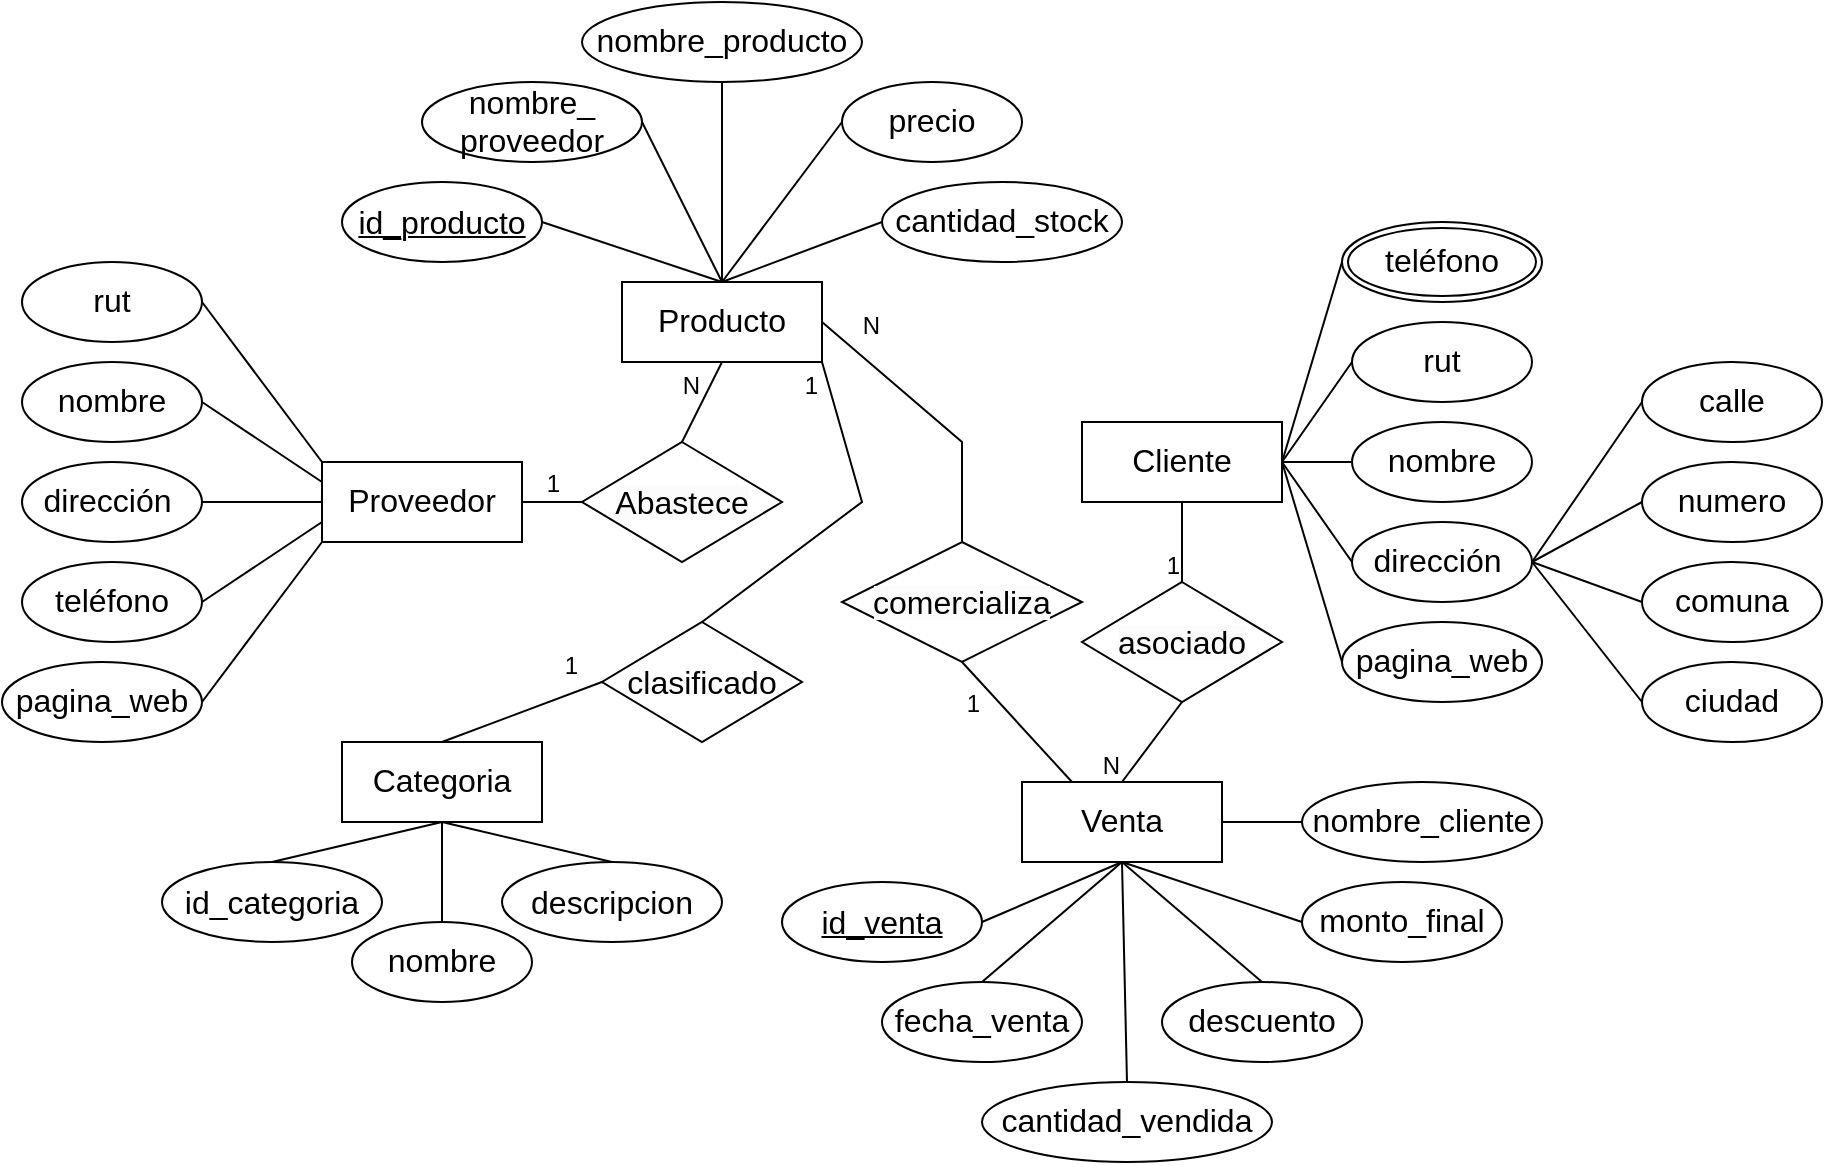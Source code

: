 <mxfile version="24.9.1">
  <diagram name="Página-1" id="f9qlT5qb9kCTrQbSBXVq">
    <mxGraphModel dx="2394" dy="1760" grid="1" gridSize="10" guides="1" tooltips="1" connect="1" arrows="1" fold="1" page="1" pageScale="1" pageWidth="827" pageHeight="1169" math="0" shadow="0">
      <root>
        <mxCell id="0" />
        <mxCell id="1" parent="0" />
        <mxCell id="V1_7OWrXtI6pTT4Tl7BY-1" value="&lt;span style=&quot;font-size:12.0pt;line-height:115%;&lt;br/&gt;font-family:&amp;quot;Aptos&amp;quot;,sans-serif;mso-ascii-theme-font:minor-latin;mso-fareast-font-family:&lt;br/&gt;Aptos;mso-fareast-theme-font:minor-latin;mso-hansi-theme-font:minor-latin;&lt;br/&gt;mso-bidi-font-family:&amp;quot;Times New Roman&amp;quot;;mso-bidi-theme-font:minor-bidi;&lt;br/&gt;mso-ansi-language:ES-EC;mso-fareast-language:EN-US;mso-bidi-language:AR-SA&quot;&gt;Proveedor&lt;/span&gt;" style="whiteSpace=wrap;html=1;align=center;" vertex="1" parent="1">
          <mxGeometry x="20" y="200" width="100" height="40" as="geometry" />
        </mxCell>
        <mxCell id="V1_7OWrXtI6pTT4Tl7BY-2" value="&lt;span style=&quot;font-size:12.0pt;line-height:115%;&lt;br/&gt;font-family:&amp;quot;Aptos&amp;quot;,sans-serif;mso-ascii-theme-font:minor-latin;mso-fareast-font-family:&lt;br/&gt;Aptos;mso-fareast-theme-font:minor-latin;mso-hansi-theme-font:minor-latin;&lt;br/&gt;mso-bidi-font-family:&amp;quot;Times New Roman&amp;quot;;mso-bidi-theme-font:minor-bidi;&lt;br/&gt;mso-ansi-language:ES-EC;mso-fareast-language:EN-US;mso-bidi-language:AR-SA&quot;&gt;Cliente&lt;/span&gt;" style="whiteSpace=wrap;html=1;align=center;" vertex="1" parent="1">
          <mxGeometry x="400" y="180" width="100" height="40" as="geometry" />
        </mxCell>
        <mxCell id="V1_7OWrXtI6pTT4Tl7BY-4" value="&lt;span style=&quot;font-size:12.0pt;line-height:115%;&lt;br/&gt;font-family:&amp;quot;Aptos&amp;quot;,sans-serif;mso-ascii-theme-font:minor-latin;mso-fareast-font-family:&lt;br/&gt;Aptos;mso-fareast-theme-font:minor-latin;mso-hansi-theme-font:minor-latin;&lt;br/&gt;mso-bidi-font-family:&amp;quot;Times New Roman&amp;quot;;mso-bidi-theme-font:minor-bidi;&lt;br/&gt;mso-ansi-language:ES-EC;mso-fareast-language:EN-US;mso-bidi-language:AR-SA&quot;&gt;Producto&lt;/span&gt;" style="whiteSpace=wrap;html=1;align=center;" vertex="1" parent="1">
          <mxGeometry x="170" y="110" width="100" height="40" as="geometry" />
        </mxCell>
        <mxCell id="V1_7OWrXtI6pTT4Tl7BY-5" value="&lt;span style=&quot;font-size:12.0pt;line-height:115%;&lt;br/&gt;font-family:&amp;quot;Aptos&amp;quot;,sans-serif;mso-ascii-theme-font:minor-latin;mso-fareast-font-family:&lt;br/&gt;Aptos;mso-fareast-theme-font:minor-latin;mso-hansi-theme-font:minor-latin;&lt;br/&gt;mso-bidi-font-family:&amp;quot;Times New Roman&amp;quot;;mso-bidi-theme-font:minor-bidi;&lt;br/&gt;mso-ansi-language:ES-EC;mso-fareast-language:EN-US;mso-bidi-language:AR-SA&quot;&gt;Categoria&lt;/span&gt;" style="whiteSpace=wrap;html=1;align=center;" vertex="1" parent="1">
          <mxGeometry x="30" y="340" width="100" height="40" as="geometry" />
        </mxCell>
        <mxCell id="V1_7OWrXtI6pTT4Tl7BY-6" value="&lt;br&gt;&lt;span style=&quot;font-size:12.0pt;line-height:115%;&lt;br/&gt;font-family:&amp;quot;Aptos&amp;quot;,sans-serif;mso-ascii-theme-font:minor-latin;mso-fareast-font-family:&lt;br/&gt;Aptos;mso-fareast-theme-font:minor-latin;mso-hansi-theme-font:minor-latin;&lt;br/&gt;mso-bidi-font-family:&amp;quot;Times New Roman&amp;quot;;mso-bidi-theme-font:minor-bidi;&lt;br/&gt;mso-ansi-language:ES-EC;mso-fareast-language:EN-US;mso-bidi-language:AR-SA&quot;&gt;Venta&lt;/span&gt;&lt;div&gt;&lt;br/&gt;&lt;/div&gt;" style="whiteSpace=wrap;html=1;align=center;" vertex="1" parent="1">
          <mxGeometry x="370" y="360" width="100" height="40" as="geometry" />
        </mxCell>
        <mxCell id="V1_7OWrXtI6pTT4Tl7BY-7" value="&lt;br&gt;&lt;span style=&quot;font-size:12.0pt;line-height:115%;&lt;br/&gt;font-family:&amp;quot;Aptos&amp;quot;,sans-serif;mso-ascii-theme-font:minor-latin;mso-fareast-font-family:&lt;br/&gt;Aptos;mso-fareast-theme-font:minor-latin;mso-hansi-theme-font:minor-latin;&lt;br/&gt;mso-bidi-font-family:&amp;quot;Times New Roman&amp;quot;;mso-bidi-theme-font:minor-bidi;&lt;br/&gt;mso-ansi-language:ES-EC;mso-fareast-language:EN-US;mso-bidi-language:AR-SA&quot;&gt;teléfono&lt;/span&gt;&lt;div&gt;&lt;br/&gt;&lt;/div&gt;" style="ellipse;whiteSpace=wrap;html=1;align=center;" vertex="1" parent="1">
          <mxGeometry x="-130" y="250" width="90" height="40" as="geometry" />
        </mxCell>
        <mxCell id="V1_7OWrXtI6pTT4Tl7BY-8" value="&lt;span style=&quot;font-size:12.0pt;line-height:115%;&lt;br/&gt;font-family:&amp;quot;Aptos&amp;quot;,sans-serif;mso-ascii-theme-font:minor-latin;mso-fareast-font-family:&lt;br/&gt;Aptos;mso-fareast-theme-font:minor-latin;mso-hansi-theme-font:minor-latin;&lt;br/&gt;mso-bidi-font-family:&amp;quot;Times New Roman&amp;quot;;mso-bidi-theme-font:minor-bidi;&lt;br/&gt;mso-ansi-language:ES-EC;mso-fareast-language:EN-US;mso-bidi-language:AR-SA&quot;&gt;dirección&amp;nbsp;&lt;/span&gt;" style="ellipse;whiteSpace=wrap;html=1;align=center;" vertex="1" parent="1">
          <mxGeometry x="-130" y="200" width="90" height="40" as="geometry" />
        </mxCell>
        <mxCell id="V1_7OWrXtI6pTT4Tl7BY-9" value="&lt;span style=&quot;font-size:12.0pt;line-height:115%;&lt;br/&gt;font-family:&amp;quot;Aptos&amp;quot;,sans-serif;mso-ascii-theme-font:minor-latin;mso-fareast-font-family:&lt;br/&gt;Aptos;mso-fareast-theme-font:minor-latin;mso-hansi-theme-font:minor-latin;&lt;br/&gt;mso-bidi-font-family:&amp;quot;Times New Roman&amp;quot;;mso-bidi-theme-font:minor-bidi;&lt;br/&gt;mso-ansi-language:ES-EC;mso-fareast-language:EN-US;mso-bidi-language:AR-SA&quot;&gt;rut&lt;/span&gt;" style="ellipse;whiteSpace=wrap;html=1;align=center;" vertex="1" parent="1">
          <mxGeometry x="-130" y="100" width="90" height="40" as="geometry" />
        </mxCell>
        <mxCell id="V1_7OWrXtI6pTT4Tl7BY-10" value="&lt;br&gt;&lt;span style=&quot;font-size:12.0pt;line-height:115%;&lt;br/&gt;font-family:&amp;quot;Aptos&amp;quot;,sans-serif;mso-ascii-theme-font:minor-latin;mso-fareast-font-family:&lt;br/&gt;Aptos;mso-fareast-theme-font:minor-latin;mso-hansi-theme-font:minor-latin;&lt;br/&gt;mso-bidi-font-family:&amp;quot;Times New Roman&amp;quot;;mso-bidi-theme-font:minor-bidi;&lt;br/&gt;mso-ansi-language:ES-EC;mso-fareast-language:EN-US;mso-bidi-language:AR-SA&quot;&gt;nombre&lt;/span&gt;&lt;div&gt;&lt;br&gt;&lt;/div&gt;" style="ellipse;whiteSpace=wrap;html=1;align=center;" vertex="1" parent="1">
          <mxGeometry x="-130" y="150" width="90" height="40" as="geometry" />
        </mxCell>
        <mxCell id="V1_7OWrXtI6pTT4Tl7BY-11" value="&lt;div&gt;&lt;span style=&quot;font-size:12.0pt;line-height:115%;&lt;br/&gt;font-family:&amp;quot;Aptos&amp;quot;,sans-serif;mso-ascii-theme-font:minor-latin;mso-fareast-font-family:&lt;br/&gt;Aptos;mso-fareast-theme-font:minor-latin;mso-hansi-theme-font:minor-latin;&lt;br/&gt;mso-bidi-font-family:&amp;quot;Times New Roman&amp;quot;;mso-bidi-theme-font:minor-bidi;&lt;br/&gt;mso-ansi-language:ES-EC;mso-fareast-language:EN-US;mso-bidi-language:AR-SA&quot;&gt;pagina_web&lt;/span&gt;&lt;/div&gt;" style="ellipse;whiteSpace=wrap;html=1;align=center;" vertex="1" parent="1">
          <mxGeometry x="-140" y="300" width="100" height="40" as="geometry" />
        </mxCell>
        <mxCell id="V1_7OWrXtI6pTT4Tl7BY-12" value="" style="endArrow=none;html=1;rounded=0;entryX=0;entryY=0;entryDx=0;entryDy=0;exitX=1;exitY=0.5;exitDx=0;exitDy=0;" edge="1" parent="1" source="V1_7OWrXtI6pTT4Tl7BY-9" target="V1_7OWrXtI6pTT4Tl7BY-1">
          <mxGeometry relative="1" as="geometry">
            <mxPoint x="-60" y="240" as="sourcePoint" />
            <mxPoint x="100" y="240" as="targetPoint" />
            <Array as="points" />
          </mxGeometry>
        </mxCell>
        <mxCell id="V1_7OWrXtI6pTT4Tl7BY-13" value="" style="endArrow=none;html=1;rounded=0;entryX=0;entryY=0.25;entryDx=0;entryDy=0;exitX=1;exitY=0.5;exitDx=0;exitDy=0;" edge="1" parent="1" source="V1_7OWrXtI6pTT4Tl7BY-10" target="V1_7OWrXtI6pTT4Tl7BY-1">
          <mxGeometry relative="1" as="geometry">
            <mxPoint x="-20" y="140" as="sourcePoint" />
            <mxPoint x="30" y="210" as="targetPoint" />
            <Array as="points" />
          </mxGeometry>
        </mxCell>
        <mxCell id="V1_7OWrXtI6pTT4Tl7BY-14" value="" style="endArrow=none;html=1;rounded=0;entryX=0;entryY=0.5;entryDx=0;entryDy=0;exitX=1;exitY=0.5;exitDx=0;exitDy=0;" edge="1" parent="1" source="V1_7OWrXtI6pTT4Tl7BY-8" target="V1_7OWrXtI6pTT4Tl7BY-1">
          <mxGeometry relative="1" as="geometry">
            <mxPoint x="-20" y="190" as="sourcePoint" />
            <mxPoint x="30" y="220" as="targetPoint" />
            <Array as="points" />
          </mxGeometry>
        </mxCell>
        <mxCell id="V1_7OWrXtI6pTT4Tl7BY-15" value="" style="endArrow=none;html=1;rounded=0;entryX=0;entryY=0.75;entryDx=0;entryDy=0;exitX=1;exitY=0.5;exitDx=0;exitDy=0;" edge="1" parent="1" source="V1_7OWrXtI6pTT4Tl7BY-7" target="V1_7OWrXtI6pTT4Tl7BY-1">
          <mxGeometry relative="1" as="geometry">
            <mxPoint x="-20" y="240" as="sourcePoint" />
            <mxPoint x="30" y="230" as="targetPoint" />
            <Array as="points" />
          </mxGeometry>
        </mxCell>
        <mxCell id="V1_7OWrXtI6pTT4Tl7BY-16" value="" style="endArrow=none;html=1;rounded=0;entryX=0;entryY=1;entryDx=0;entryDy=0;exitX=1;exitY=0.5;exitDx=0;exitDy=0;" edge="1" parent="1" source="V1_7OWrXtI6pTT4Tl7BY-11" target="V1_7OWrXtI6pTT4Tl7BY-1">
          <mxGeometry relative="1" as="geometry">
            <mxPoint x="-20" y="290" as="sourcePoint" />
            <mxPoint x="30" y="240" as="targetPoint" />
            <Array as="points" />
          </mxGeometry>
        </mxCell>
        <mxCell id="V1_7OWrXtI6pTT4Tl7BY-17" value="&lt;span style=&quot;font-size:12.0pt;line-height:115%;&lt;br/&gt;font-family:&amp;quot;Aptos&amp;quot;,sans-serif;mso-ascii-theme-font:minor-latin;mso-fareast-font-family:&lt;br/&gt;Aptos;mso-fareast-theme-font:minor-latin;mso-hansi-theme-font:minor-latin;&lt;br/&gt;mso-bidi-font-family:&amp;quot;Times New Roman&amp;quot;;mso-bidi-theme-font:minor-bidi;&lt;br/&gt;mso-ansi-language:ES-EC;mso-fareast-language:EN-US;mso-bidi-language:AR-SA&quot;&gt;rut&lt;/span&gt;" style="ellipse;whiteSpace=wrap;html=1;align=center;" vertex="1" parent="1">
          <mxGeometry x="535" y="130" width="90" height="40" as="geometry" />
        </mxCell>
        <mxCell id="V1_7OWrXtI6pTT4Tl7BY-19" value="&lt;span style=&quot;font-size:12.0pt;line-height:115%;&lt;br/&gt;font-family:&amp;quot;Aptos&amp;quot;,sans-serif;mso-ascii-theme-font:minor-latin;mso-fareast-font-family:&lt;br/&gt;Aptos;mso-fareast-theme-font:minor-latin;mso-hansi-theme-font:minor-latin;&lt;br/&gt;mso-bidi-font-family:&amp;quot;Times New Roman&amp;quot;;mso-bidi-theme-font:minor-bidi;&lt;br/&gt;mso-ansi-language:ES-EC;mso-fareast-language:EN-US;mso-bidi-language:AR-SA&quot;&gt;dirección&amp;nbsp;&lt;/span&gt;" style="ellipse;whiteSpace=wrap;html=1;align=center;" vertex="1" parent="1">
          <mxGeometry x="535" y="230" width="90" height="40" as="geometry" />
        </mxCell>
        <mxCell id="V1_7OWrXtI6pTT4Tl7BY-20" value="&lt;br&gt;&lt;span style=&quot;font-size:12.0pt;line-height:115%;&lt;br/&gt;font-family:&amp;quot;Aptos&amp;quot;,sans-serif;mso-ascii-theme-font:minor-latin;mso-fareast-font-family:&lt;br/&gt;Aptos;mso-fareast-theme-font:minor-latin;mso-hansi-theme-font:minor-latin;&lt;br/&gt;mso-bidi-font-family:&amp;quot;Times New Roman&amp;quot;;mso-bidi-theme-font:minor-bidi;&lt;br/&gt;mso-ansi-language:ES-EC;mso-fareast-language:EN-US;mso-bidi-language:AR-SA&quot;&gt;nombre&lt;/span&gt;&lt;div&gt;&lt;br&gt;&lt;/div&gt;" style="ellipse;whiteSpace=wrap;html=1;align=center;" vertex="1" parent="1">
          <mxGeometry x="535" y="180" width="90" height="40" as="geometry" />
        </mxCell>
        <mxCell id="V1_7OWrXtI6pTT4Tl7BY-21" value="&lt;div&gt;&lt;span style=&quot;font-size:12.0pt;line-height:115%;&lt;br/&gt;font-family:&amp;quot;Aptos&amp;quot;,sans-serif;mso-ascii-theme-font:minor-latin;mso-fareast-font-family:&lt;br/&gt;Aptos;mso-fareast-theme-font:minor-latin;mso-hansi-theme-font:minor-latin;&lt;br/&gt;mso-bidi-font-family:&amp;quot;Times New Roman&amp;quot;;mso-bidi-theme-font:minor-bidi;&lt;br/&gt;mso-ansi-language:ES-EC;mso-fareast-language:EN-US;mso-bidi-language:AR-SA&quot;&gt;pagina_web&lt;/span&gt;&lt;/div&gt;" style="ellipse;whiteSpace=wrap;html=1;align=center;" vertex="1" parent="1">
          <mxGeometry x="530" y="280" width="100" height="40" as="geometry" />
        </mxCell>
        <mxCell id="V1_7OWrXtI6pTT4Tl7BY-22" value="&lt;br&gt;&lt;span style=&quot;font-size: 12pt; line-height: 18.4px;&quot;&gt;teléfono&lt;/span&gt;&lt;div&gt;&lt;br&gt;&lt;/div&gt;" style="ellipse;shape=doubleEllipse;margin=3;whiteSpace=wrap;html=1;align=center;" vertex="1" parent="1">
          <mxGeometry x="530" y="80" width="100" height="40" as="geometry" />
        </mxCell>
        <mxCell id="V1_7OWrXtI6pTT4Tl7BY-23" value="&lt;div&gt;&lt;span style=&quot;font-size:12.0pt;line-height:115%;&lt;br/&gt;font-family:&amp;quot;Aptos&amp;quot;,sans-serif;mso-ascii-theme-font:minor-latin;mso-fareast-font-family:&lt;br/&gt;Aptos;mso-fareast-theme-font:minor-latin;mso-hansi-theme-font:minor-latin;&lt;br/&gt;mso-bidi-font-family:&amp;quot;Times New Roman&amp;quot;;mso-bidi-theme-font:minor-bidi;&lt;br/&gt;mso-ansi-language:ES-EC;mso-fareast-language:EN-US;mso-bidi-language:AR-SA&quot;&gt;calle&lt;/span&gt;&lt;/div&gt;" style="ellipse;whiteSpace=wrap;html=1;align=center;" vertex="1" parent="1">
          <mxGeometry x="680" y="150" width="90" height="40" as="geometry" />
        </mxCell>
        <mxCell id="V1_7OWrXtI6pTT4Tl7BY-24" value="&lt;span style=&quot;font-size:12.0pt;line-height:115%;&lt;br/&gt;font-family:&amp;quot;Aptos&amp;quot;,sans-serif;mso-ascii-theme-font:minor-latin;mso-fareast-font-family:&lt;br/&gt;Aptos;mso-fareast-theme-font:minor-latin;mso-hansi-theme-font:minor-latin;&lt;br/&gt;mso-bidi-font-family:&amp;quot;Times New Roman&amp;quot;;mso-bidi-theme-font:minor-bidi;&lt;br/&gt;mso-ansi-language:ES-EC;mso-fareast-language:EN-US;mso-bidi-language:AR-SA&quot;&gt;numero&lt;/span&gt;" style="ellipse;whiteSpace=wrap;html=1;align=center;" vertex="1" parent="1">
          <mxGeometry x="680" y="200" width="90" height="40" as="geometry" />
        </mxCell>
        <mxCell id="V1_7OWrXtI6pTT4Tl7BY-25" value="&lt;span style=&quot;font-size:12.0pt;line-height:115%;&lt;br/&gt;font-family:&amp;quot;Aptos&amp;quot;,sans-serif;mso-ascii-theme-font:minor-latin;mso-fareast-font-family:&lt;br/&gt;Aptos;mso-fareast-theme-font:minor-latin;mso-hansi-theme-font:minor-latin;&lt;br/&gt;mso-bidi-font-family:&amp;quot;Times New Roman&amp;quot;;mso-bidi-theme-font:minor-bidi;&lt;br/&gt;mso-ansi-language:ES-EC;mso-fareast-language:EN-US;mso-bidi-language:AR-SA&quot;&gt;comuna&lt;/span&gt;" style="ellipse;whiteSpace=wrap;html=1;align=center;" vertex="1" parent="1">
          <mxGeometry x="680" y="250" width="90" height="40" as="geometry" />
        </mxCell>
        <mxCell id="V1_7OWrXtI6pTT4Tl7BY-26" value="&lt;span style=&quot;font-size:12.0pt;line-height:115%;&lt;br/&gt;font-family:&amp;quot;Aptos&amp;quot;,sans-serif;mso-ascii-theme-font:minor-latin;mso-fareast-font-family:&lt;br/&gt;Aptos;mso-fareast-theme-font:minor-latin;mso-hansi-theme-font:minor-latin;&lt;br/&gt;mso-bidi-font-family:&amp;quot;Times New Roman&amp;quot;;mso-bidi-theme-font:minor-bidi;&lt;br/&gt;mso-ansi-language:ES-EC;mso-fareast-language:EN-US;mso-bidi-language:AR-SA&quot;&gt;ciudad&lt;/span&gt;" style="ellipse;whiteSpace=wrap;html=1;align=center;" vertex="1" parent="1">
          <mxGeometry x="680" y="300" width="90" height="40" as="geometry" />
        </mxCell>
        <mxCell id="V1_7OWrXtI6pTT4Tl7BY-31" value="" style="endArrow=none;html=1;rounded=0;entryX=0;entryY=0.5;entryDx=0;entryDy=0;exitX=1;exitY=0.5;exitDx=0;exitDy=0;" edge="1" parent="1" source="V1_7OWrXtI6pTT4Tl7BY-19" target="V1_7OWrXtI6pTT4Tl7BY-24">
          <mxGeometry relative="1" as="geometry">
            <mxPoint x="520" y="220" as="sourcePoint" />
            <mxPoint x="680" y="220" as="targetPoint" />
          </mxGeometry>
        </mxCell>
        <mxCell id="V1_7OWrXtI6pTT4Tl7BY-33" value="" style="endArrow=none;html=1;rounded=0;entryX=0;entryY=0.5;entryDx=0;entryDy=0;exitX=1;exitY=0.5;exitDx=0;exitDy=0;" edge="1" parent="1" source="V1_7OWrXtI6pTT4Tl7BY-19" target="V1_7OWrXtI6pTT4Tl7BY-25">
          <mxGeometry relative="1" as="geometry">
            <mxPoint x="635" y="250" as="sourcePoint" />
            <mxPoint x="690" y="220" as="targetPoint" />
          </mxGeometry>
        </mxCell>
        <mxCell id="V1_7OWrXtI6pTT4Tl7BY-34" value="" style="endArrow=none;html=1;rounded=0;entryX=0;entryY=0.5;entryDx=0;entryDy=0;exitX=1;exitY=0.5;exitDx=0;exitDy=0;" edge="1" parent="1" source="V1_7OWrXtI6pTT4Tl7BY-19" target="V1_7OWrXtI6pTT4Tl7BY-26">
          <mxGeometry relative="1" as="geometry">
            <mxPoint x="635" y="250" as="sourcePoint" />
            <mxPoint x="690" y="270" as="targetPoint" />
          </mxGeometry>
        </mxCell>
        <mxCell id="V1_7OWrXtI6pTT4Tl7BY-35" value="" style="endArrow=none;html=1;rounded=0;entryX=0;entryY=0.5;entryDx=0;entryDy=0;exitX=1;exitY=0.5;exitDx=0;exitDy=0;" edge="1" parent="1" source="V1_7OWrXtI6pTT4Tl7BY-19" target="V1_7OWrXtI6pTT4Tl7BY-23">
          <mxGeometry relative="1" as="geometry">
            <mxPoint x="635" y="250" as="sourcePoint" />
            <mxPoint x="690" y="220" as="targetPoint" />
          </mxGeometry>
        </mxCell>
        <mxCell id="V1_7OWrXtI6pTT4Tl7BY-36" value="" style="endArrow=none;html=1;rounded=0;entryX=0;entryY=0.5;entryDx=0;entryDy=0;exitX=1;exitY=0.5;exitDx=0;exitDy=0;" edge="1" parent="1" source="V1_7OWrXtI6pTT4Tl7BY-2" target="V1_7OWrXtI6pTT4Tl7BY-17">
          <mxGeometry relative="1" as="geometry">
            <mxPoint x="635" y="250" as="sourcePoint" />
            <mxPoint x="680" y="170" as="targetPoint" />
          </mxGeometry>
        </mxCell>
        <mxCell id="V1_7OWrXtI6pTT4Tl7BY-37" value="" style="endArrow=none;html=1;rounded=0;entryX=0;entryY=0.5;entryDx=0;entryDy=0;" edge="1" parent="1" target="V1_7OWrXtI6pTT4Tl7BY-20">
          <mxGeometry relative="1" as="geometry">
            <mxPoint x="500" y="200" as="sourcePoint" />
            <mxPoint x="540" y="150" as="targetPoint" />
          </mxGeometry>
        </mxCell>
        <mxCell id="V1_7OWrXtI6pTT4Tl7BY-38" value="" style="endArrow=none;html=1;rounded=0;entryX=0;entryY=0.5;entryDx=0;entryDy=0;" edge="1" parent="1" target="V1_7OWrXtI6pTT4Tl7BY-19">
          <mxGeometry relative="1" as="geometry">
            <mxPoint x="500" y="200" as="sourcePoint" />
            <mxPoint x="545" y="200" as="targetPoint" />
          </mxGeometry>
        </mxCell>
        <mxCell id="V1_7OWrXtI6pTT4Tl7BY-39" value="" style="endArrow=none;html=1;rounded=0;entryX=0;entryY=0.5;entryDx=0;entryDy=0;exitX=1;exitY=0.5;exitDx=0;exitDy=0;" edge="1" parent="1" source="V1_7OWrXtI6pTT4Tl7BY-2" target="V1_7OWrXtI6pTT4Tl7BY-22">
          <mxGeometry relative="1" as="geometry">
            <mxPoint x="510" y="210" as="sourcePoint" />
            <mxPoint x="545" y="250" as="targetPoint" />
          </mxGeometry>
        </mxCell>
        <mxCell id="V1_7OWrXtI6pTT4Tl7BY-40" value="" style="endArrow=none;html=1;rounded=0;entryX=0;entryY=0.5;entryDx=0;entryDy=0;exitX=1;exitY=0.5;exitDx=0;exitDy=0;" edge="1" parent="1" source="V1_7OWrXtI6pTT4Tl7BY-2" target="V1_7OWrXtI6pTT4Tl7BY-21">
          <mxGeometry relative="1" as="geometry">
            <mxPoint x="510" y="210" as="sourcePoint" />
            <mxPoint x="545" y="250" as="targetPoint" />
          </mxGeometry>
        </mxCell>
        <mxCell id="V1_7OWrXtI6pTT4Tl7BY-43" value="&lt;div&gt;&lt;span style=&quot;font-size:12.0pt;line-height:115%;&lt;br/&gt;font-family:&amp;quot;Aptos&amp;quot;,sans-serif;mso-ascii-theme-font:minor-latin;mso-fareast-font-family:&lt;br/&gt;Aptos;mso-fareast-theme-font:minor-latin;mso-hansi-theme-font:minor-latin;&lt;br/&gt;mso-bidi-font-family:&amp;quot;Times New Roman&amp;quot;;mso-bidi-theme-font:minor-bidi;&lt;br/&gt;mso-ansi-language:ES-EC;mso-fareast-language:EN-US;mso-bidi-language:AR-SA&quot;&gt;nombre_producto&lt;/span&gt;&lt;/div&gt;" style="ellipse;whiteSpace=wrap;html=1;align=center;" vertex="1" parent="1">
          <mxGeometry x="150" y="-30" width="140" height="40" as="geometry" />
        </mxCell>
        <mxCell id="V1_7OWrXtI6pTT4Tl7BY-44" value="&lt;div&gt;&lt;span style=&quot;font-size:12.0pt;line-height:115%;&lt;br/&gt;font-family:&amp;quot;Aptos&amp;quot;,sans-serif;mso-ascii-theme-font:minor-latin;mso-fareast-font-family:&lt;br/&gt;Aptos;mso-fareast-theme-font:minor-latin;mso-hansi-theme-font:minor-latin;&lt;br/&gt;mso-bidi-font-family:&amp;quot;Times New Roman&amp;quot;;mso-bidi-theme-font:minor-bidi;&lt;br/&gt;mso-ansi-language:ES-EC;mso-fareast-language:EN-US;mso-bidi-language:AR-SA&quot;&gt;precio&lt;/span&gt;&lt;/div&gt;" style="ellipse;whiteSpace=wrap;html=1;align=center;" vertex="1" parent="1">
          <mxGeometry x="280" y="10" width="90" height="40" as="geometry" />
        </mxCell>
        <mxCell id="V1_7OWrXtI6pTT4Tl7BY-45" value="&lt;span style=&quot;font-size:12.0pt;line-height:115%;&lt;br/&gt;font-family:&amp;quot;Aptos&amp;quot;,sans-serif;mso-ascii-theme-font:minor-latin;mso-fareast-font-family:&lt;br/&gt;Aptos;mso-fareast-theme-font:minor-latin;mso-hansi-theme-font:minor-latin;&lt;br/&gt;mso-bidi-font-family:&amp;quot;Times New Roman&amp;quot;;mso-bidi-theme-font:minor-bidi;&lt;br/&gt;mso-ansi-language:ES-EC;mso-fareast-language:EN-US;mso-bidi-language:AR-SA&quot;&gt;cantidad_stock&lt;/span&gt;" style="ellipse;whiteSpace=wrap;html=1;align=center;" vertex="1" parent="1">
          <mxGeometry x="300" y="60" width="120" height="40" as="geometry" />
        </mxCell>
        <mxCell id="V1_7OWrXtI6pTT4Tl7BY-46" value="&lt;div&gt;&lt;span style=&quot;font-size:12.0pt;line-height:115%;&lt;br/&gt;font-family:&amp;quot;Aptos&amp;quot;,sans-serif;mso-ascii-theme-font:minor-latin;mso-fareast-font-family:&lt;br/&gt;Aptos;mso-fareast-theme-font:minor-latin;mso-hansi-theme-font:minor-latin;&lt;br/&gt;mso-bidi-font-family:&amp;quot;Times New Roman&amp;quot;;mso-bidi-theme-font:minor-bidi;&lt;br/&gt;mso-ansi-language:ES-EC;mso-fareast-language:EN-US;mso-bidi-language:AR-SA&quot;&gt;nombre_&lt;br/&gt;proveedor&lt;u&gt;&lt;/u&gt;&lt;/span&gt;&lt;/div&gt;" style="ellipse;whiteSpace=wrap;html=1;align=center;" vertex="1" parent="1">
          <mxGeometry x="70" y="10" width="110" height="40" as="geometry" />
        </mxCell>
        <mxCell id="V1_7OWrXtI6pTT4Tl7BY-47" value="&lt;span style=&quot;font-size: 16px;&quot;&gt;id_producto&lt;/span&gt;" style="ellipse;whiteSpace=wrap;html=1;align=center;fontStyle=4;" vertex="1" parent="1">
          <mxGeometry x="30" y="60" width="100" height="40" as="geometry" />
        </mxCell>
        <mxCell id="V1_7OWrXtI6pTT4Tl7BY-48" value="" style="endArrow=none;html=1;rounded=0;entryX=0.5;entryY=0;entryDx=0;entryDy=0;exitX=1;exitY=0.5;exitDx=0;exitDy=0;" edge="1" parent="1" source="V1_7OWrXtI6pTT4Tl7BY-47" target="V1_7OWrXtI6pTT4Tl7BY-4">
          <mxGeometry relative="1" as="geometry">
            <mxPoint x="-30" y="130" as="sourcePoint" />
            <mxPoint x="30" y="210" as="targetPoint" />
            <Array as="points" />
          </mxGeometry>
        </mxCell>
        <mxCell id="V1_7OWrXtI6pTT4Tl7BY-49" value="" style="endArrow=none;html=1;rounded=0;entryX=0.5;entryY=0;entryDx=0;entryDy=0;exitX=1;exitY=0.5;exitDx=0;exitDy=0;" edge="1" parent="1" source="V1_7OWrXtI6pTT4Tl7BY-46" target="V1_7OWrXtI6pTT4Tl7BY-4">
          <mxGeometry relative="1" as="geometry">
            <mxPoint x="140" y="90" as="sourcePoint" />
            <mxPoint x="230" y="120" as="targetPoint" />
            <Array as="points" />
          </mxGeometry>
        </mxCell>
        <mxCell id="V1_7OWrXtI6pTT4Tl7BY-50" value="" style="endArrow=none;html=1;rounded=0;entryX=0.5;entryY=0;entryDx=0;entryDy=0;exitX=0.5;exitY=1;exitDx=0;exitDy=0;" edge="1" parent="1" source="V1_7OWrXtI6pTT4Tl7BY-43" target="V1_7OWrXtI6pTT4Tl7BY-4">
          <mxGeometry relative="1" as="geometry">
            <mxPoint x="190" y="40" as="sourcePoint" />
            <mxPoint x="230" y="120" as="targetPoint" />
            <Array as="points" />
          </mxGeometry>
        </mxCell>
        <mxCell id="V1_7OWrXtI6pTT4Tl7BY-51" value="" style="endArrow=none;html=1;rounded=0;entryX=0.5;entryY=0;entryDx=0;entryDy=0;exitX=0;exitY=0.5;exitDx=0;exitDy=0;" edge="1" parent="1" source="V1_7OWrXtI6pTT4Tl7BY-44" target="V1_7OWrXtI6pTT4Tl7BY-4">
          <mxGeometry relative="1" as="geometry">
            <mxPoint x="230" y="10" as="sourcePoint" />
            <mxPoint x="230" y="120" as="targetPoint" />
            <Array as="points" />
          </mxGeometry>
        </mxCell>
        <mxCell id="V1_7OWrXtI6pTT4Tl7BY-52" value="" style="endArrow=none;html=1;rounded=0;entryX=0.5;entryY=0;entryDx=0;entryDy=0;exitX=0;exitY=0.5;exitDx=0;exitDy=0;" edge="1" parent="1" source="V1_7OWrXtI6pTT4Tl7BY-45" target="V1_7OWrXtI6pTT4Tl7BY-4">
          <mxGeometry relative="1" as="geometry">
            <mxPoint x="290" y="40" as="sourcePoint" />
            <mxPoint x="230" y="120" as="targetPoint" />
            <Array as="points" />
          </mxGeometry>
        </mxCell>
        <mxCell id="V1_7OWrXtI6pTT4Tl7BY-53" value="&lt;span style=&quot;font-size: 16px;&quot;&gt;id_categoria&lt;/span&gt;" style="ellipse;whiteSpace=wrap;html=1;align=center;" vertex="1" parent="1">
          <mxGeometry x="-60" y="400" width="110" height="40" as="geometry" />
        </mxCell>
        <mxCell id="V1_7OWrXtI6pTT4Tl7BY-54" value="&lt;span style=&quot;font-size: 16px;&quot;&gt;descripcion&lt;/span&gt;" style="ellipse;whiteSpace=wrap;html=1;align=center;" vertex="1" parent="1">
          <mxGeometry x="110" y="400" width="110" height="40" as="geometry" />
        </mxCell>
        <mxCell id="V1_7OWrXtI6pTT4Tl7BY-55" value="&lt;br&gt;&lt;span style=&quot;font-size:12.0pt;line-height:115%;&lt;br/&gt;font-family:&amp;quot;Aptos&amp;quot;,sans-serif;mso-ascii-theme-font:minor-latin;mso-fareast-font-family:&lt;br/&gt;Aptos;mso-fareast-theme-font:minor-latin;mso-hansi-theme-font:minor-latin;&lt;br/&gt;mso-bidi-font-family:&amp;quot;Times New Roman&amp;quot;;mso-bidi-theme-font:minor-bidi;&lt;br/&gt;mso-ansi-language:ES-EC;mso-fareast-language:EN-US;mso-bidi-language:AR-SA&quot;&gt;nombre&lt;/span&gt;&lt;div&gt;&lt;br&gt;&lt;/div&gt;" style="ellipse;whiteSpace=wrap;html=1;align=center;" vertex="1" parent="1">
          <mxGeometry x="35" y="430" width="90" height="40" as="geometry" />
        </mxCell>
        <mxCell id="V1_7OWrXtI6pTT4Tl7BY-56" value="" style="endArrow=none;html=1;rounded=0;exitX=0.5;exitY=0;exitDx=0;exitDy=0;entryX=0.5;entryY=1;entryDx=0;entryDy=0;" edge="1" parent="1" source="V1_7OWrXtI6pTT4Tl7BY-53" target="V1_7OWrXtI6pTT4Tl7BY-5">
          <mxGeometry relative="1" as="geometry">
            <mxPoint x="60" y="310" as="sourcePoint" />
            <mxPoint x="220" y="310" as="targetPoint" />
          </mxGeometry>
        </mxCell>
        <mxCell id="V1_7OWrXtI6pTT4Tl7BY-58" value="" style="endArrow=none;html=1;rounded=0;exitX=0.5;exitY=0;exitDx=0;exitDy=0;entryX=0.5;entryY=1;entryDx=0;entryDy=0;" edge="1" parent="1" source="V1_7OWrXtI6pTT4Tl7BY-55" target="V1_7OWrXtI6pTT4Tl7BY-5">
          <mxGeometry relative="1" as="geometry">
            <mxPoint x="5" y="410" as="sourcePoint" />
            <mxPoint x="90" y="390" as="targetPoint" />
          </mxGeometry>
        </mxCell>
        <mxCell id="V1_7OWrXtI6pTT4Tl7BY-59" value="" style="endArrow=none;html=1;rounded=0;exitX=0.5;exitY=0;exitDx=0;exitDy=0;entryX=0.5;entryY=1;entryDx=0;entryDy=0;" edge="1" parent="1" source="V1_7OWrXtI6pTT4Tl7BY-54" target="V1_7OWrXtI6pTT4Tl7BY-5">
          <mxGeometry relative="1" as="geometry">
            <mxPoint x="90" y="440" as="sourcePoint" />
            <mxPoint x="90" y="390" as="targetPoint" />
          </mxGeometry>
        </mxCell>
        <mxCell id="V1_7OWrXtI6pTT4Tl7BY-60" value="&lt;span style=&quot;font-size: 16px;&quot;&gt;id_venta&lt;/span&gt;" style="ellipse;whiteSpace=wrap;html=1;align=center;fontStyle=4;" vertex="1" parent="1">
          <mxGeometry x="250" y="410" width="100" height="40" as="geometry" />
        </mxCell>
        <mxCell id="V1_7OWrXtI6pTT4Tl7BY-61" value="&lt;span style=&quot;font-size:12.0pt;line-height:115%;&lt;br/&gt;font-family:&amp;quot;Aptos&amp;quot;,sans-serif;mso-ascii-theme-font:minor-latin;mso-fareast-font-family:&lt;br/&gt;Aptos;mso-fareast-theme-font:minor-latin;mso-hansi-theme-font:minor-latin;&lt;br/&gt;mso-bidi-font-family:&amp;quot;Times New Roman&amp;quot;;mso-bidi-theme-font:minor-bidi;&lt;br/&gt;mso-ansi-language:ES-EC;mso-fareast-language:EN-US;mso-bidi-language:AR-SA&quot;&gt;fecha_venta&lt;/span&gt;" style="ellipse;whiteSpace=wrap;html=1;align=center;" vertex="1" parent="1">
          <mxGeometry x="300" y="460" width="100" height="40" as="geometry" />
        </mxCell>
        <mxCell id="V1_7OWrXtI6pTT4Tl7BY-63" value="&lt;span style=&quot;font-size:12.0pt;line-height:115%;&lt;br/&gt;font-family:&amp;quot;Aptos&amp;quot;,sans-serif;mso-ascii-theme-font:minor-latin;mso-fareast-font-family:&lt;br/&gt;Aptos;mso-fareast-theme-font:minor-latin;mso-hansi-theme-font:minor-latin;&lt;br/&gt;mso-bidi-font-family:&amp;quot;Times New Roman&amp;quot;;mso-bidi-theme-font:minor-bidi;&lt;br/&gt;mso-ansi-language:ES-EC;mso-fareast-language:EN-US;mso-bidi-language:AR-SA&quot;&gt;descuento&lt;/span&gt;" style="ellipse;whiteSpace=wrap;html=1;align=center;" vertex="1" parent="1">
          <mxGeometry x="440" y="460" width="100" height="40" as="geometry" />
        </mxCell>
        <mxCell id="V1_7OWrXtI6pTT4Tl7BY-64" value="&lt;span style=&quot;font-size:12.0pt;line-height:115%;&lt;br/&gt;font-family:&amp;quot;Aptos&amp;quot;,sans-serif;mso-ascii-theme-font:minor-latin;mso-fareast-font-family:&lt;br/&gt;Aptos;mso-fareast-theme-font:minor-latin;mso-hansi-theme-font:minor-latin;&lt;br/&gt;mso-bidi-font-family:&amp;quot;Times New Roman&amp;quot;;mso-bidi-theme-font:minor-bidi;&lt;br/&gt;mso-ansi-language:ES-EC;mso-fareast-language:EN-US;mso-bidi-language:AR-SA&quot;&gt;monto_final&lt;/span&gt;" style="ellipse;whiteSpace=wrap;html=1;align=center;" vertex="1" parent="1">
          <mxGeometry x="510" y="410" width="100" height="40" as="geometry" />
        </mxCell>
        <mxCell id="V1_7OWrXtI6pTT4Tl7BY-66" value="&lt;span style=&quot;font-size:12.0pt;line-height:115%;&lt;br/&gt;font-family:&amp;quot;Aptos&amp;quot;,sans-serif;mso-ascii-theme-font:minor-latin;mso-fareast-font-family:&lt;br/&gt;Aptos;mso-fareast-theme-font:minor-latin;mso-hansi-theme-font:minor-latin;&lt;br/&gt;mso-bidi-font-family:&amp;quot;Times New Roman&amp;quot;;mso-bidi-theme-font:minor-bidi;&lt;br/&gt;mso-ansi-language:ES-EC;mso-fareast-language:EN-US;mso-bidi-language:AR-SA&quot;&gt;cantidad_vendida&lt;/span&gt;" style="ellipse;whiteSpace=wrap;html=1;align=center;" vertex="1" parent="1">
          <mxGeometry x="350" y="510" width="145" height="40" as="geometry" />
        </mxCell>
        <mxCell id="V1_7OWrXtI6pTT4Tl7BY-67" value="" style="endArrow=none;html=1;rounded=0;entryX=0;entryY=0.5;entryDx=0;entryDy=0;exitX=0.5;exitY=1;exitDx=0;exitDy=0;" edge="1" parent="1" source="V1_7OWrXtI6pTT4Tl7BY-6" target="V1_7OWrXtI6pTT4Tl7BY-64">
          <mxGeometry relative="1" as="geometry">
            <mxPoint x="585" y="280" as="sourcePoint" />
            <mxPoint x="640" y="350" as="targetPoint" />
          </mxGeometry>
        </mxCell>
        <mxCell id="V1_7OWrXtI6pTT4Tl7BY-68" value="" style="endArrow=none;html=1;rounded=0;entryX=0.5;entryY=0;entryDx=0;entryDy=0;" edge="1" parent="1" target="V1_7OWrXtI6pTT4Tl7BY-63">
          <mxGeometry relative="1" as="geometry">
            <mxPoint x="420" y="400" as="sourcePoint" />
            <mxPoint x="570" y="420" as="targetPoint" />
          </mxGeometry>
        </mxCell>
        <mxCell id="V1_7OWrXtI6pTT4Tl7BY-69" value="" style="endArrow=none;html=1;rounded=0;entryX=0.5;entryY=0;entryDx=0;entryDy=0;exitX=0.5;exitY=1;exitDx=0;exitDy=0;" edge="1" parent="1" source="V1_7OWrXtI6pTT4Tl7BY-6" target="V1_7OWrXtI6pTT4Tl7BY-66">
          <mxGeometry relative="1" as="geometry">
            <mxPoint x="430" y="410" as="sourcePoint" />
            <mxPoint x="530" y="480" as="targetPoint" />
          </mxGeometry>
        </mxCell>
        <mxCell id="V1_7OWrXtI6pTT4Tl7BY-71" value="" style="endArrow=none;html=1;rounded=0;entryX=0.5;entryY=0;entryDx=0;entryDy=0;exitX=0.5;exitY=1;exitDx=0;exitDy=0;" edge="1" parent="1" source="V1_7OWrXtI6pTT4Tl7BY-6" target="V1_7OWrXtI6pTT4Tl7BY-61">
          <mxGeometry relative="1" as="geometry">
            <mxPoint x="430" y="410" as="sourcePoint" />
            <mxPoint x="433" y="520" as="targetPoint" />
          </mxGeometry>
        </mxCell>
        <mxCell id="V1_7OWrXtI6pTT4Tl7BY-72" value="" style="endArrow=none;html=1;rounded=0;entryX=1;entryY=0.5;entryDx=0;entryDy=0;" edge="1" parent="1" target="V1_7OWrXtI6pTT4Tl7BY-60">
          <mxGeometry relative="1" as="geometry">
            <mxPoint x="420" y="400" as="sourcePoint" />
            <mxPoint x="360" y="470" as="targetPoint" />
          </mxGeometry>
        </mxCell>
        <mxCell id="V1_7OWrXtI6pTT4Tl7BY-73" value="&lt;span style=&quot;color: rgb(0, 0, 0); font-family: Helvetica; font-size: 16px; font-style: normal; font-variant-ligatures: normal; font-variant-caps: normal; font-weight: 400; letter-spacing: normal; orphans: 2; text-align: center; text-indent: 0px; text-transform: none; widows: 2; word-spacing: 0px; -webkit-text-stroke-width: 0px; white-space: normal; background-color: rgb(251, 251, 251); text-decoration-thickness: initial; text-decoration-style: initial; text-decoration-color: initial; display: inline !important; float: none;&quot;&gt;asociado&lt;/span&gt;" style="shape=rhombus;perimeter=rhombusPerimeter;whiteSpace=wrap;html=1;align=center;" vertex="1" parent="1">
          <mxGeometry x="400" y="260" width="100" height="60" as="geometry" />
        </mxCell>
        <mxCell id="V1_7OWrXtI6pTT4Tl7BY-74" value="" style="endArrow=none;html=1;rounded=0;exitX=0.5;exitY=1;exitDx=0;exitDy=0;entryX=0.5;entryY=0;entryDx=0;entryDy=0;" edge="1" parent="1" source="V1_7OWrXtI6pTT4Tl7BY-2" target="V1_7OWrXtI6pTT4Tl7BY-73">
          <mxGeometry relative="1" as="geometry">
            <mxPoint x="310" y="310" as="sourcePoint" />
            <mxPoint x="470" y="310" as="targetPoint" />
          </mxGeometry>
        </mxCell>
        <mxCell id="V1_7OWrXtI6pTT4Tl7BY-75" value="1" style="resizable=0;html=1;whiteSpace=wrap;align=right;verticalAlign=bottom;" connectable="0" vertex="1" parent="V1_7OWrXtI6pTT4Tl7BY-74">
          <mxGeometry x="1" relative="1" as="geometry" />
        </mxCell>
        <mxCell id="V1_7OWrXtI6pTT4Tl7BY-76" value="" style="endArrow=none;html=1;rounded=0;exitX=0.5;exitY=1;exitDx=0;exitDy=0;entryX=0.5;entryY=0;entryDx=0;entryDy=0;" edge="1" parent="1" source="V1_7OWrXtI6pTT4Tl7BY-73" target="V1_7OWrXtI6pTT4Tl7BY-6">
          <mxGeometry relative="1" as="geometry">
            <mxPoint x="310" y="310" as="sourcePoint" />
            <mxPoint x="470" y="310" as="targetPoint" />
          </mxGeometry>
        </mxCell>
        <mxCell id="V1_7OWrXtI6pTT4Tl7BY-77" value="N" style="resizable=0;html=1;whiteSpace=wrap;align=right;verticalAlign=bottom;" connectable="0" vertex="1" parent="V1_7OWrXtI6pTT4Tl7BY-76">
          <mxGeometry x="1" relative="1" as="geometry" />
        </mxCell>
        <mxCell id="V1_7OWrXtI6pTT4Tl7BY-78" value="&lt;span style=&quot;color: rgb(0, 0, 0); font-family: Helvetica; font-size: 16px; font-style: normal; font-variant-ligatures: normal; font-variant-caps: normal; font-weight: 400; letter-spacing: normal; orphans: 2; text-align: center; text-indent: 0px; text-transform: none; widows: 2; word-spacing: 0px; -webkit-text-stroke-width: 0px; white-space: normal; background-color: rgb(251, 251, 251); text-decoration-thickness: initial; text-decoration-style: initial; text-decoration-color: initial; display: inline !important; float: none;&quot;&gt;Abastece&lt;/span&gt;" style="shape=rhombus;perimeter=rhombusPerimeter;whiteSpace=wrap;html=1;align=center;" vertex="1" parent="1">
          <mxGeometry x="150" y="190" width="100" height="60" as="geometry" />
        </mxCell>
        <mxCell id="V1_7OWrXtI6pTT4Tl7BY-79" value="" style="endArrow=none;html=1;rounded=0;exitX=0.5;exitY=1;exitDx=0;exitDy=0;entryX=0.5;entryY=0;entryDx=0;entryDy=0;" edge="1" parent="1" target="V1_7OWrXtI6pTT4Tl7BY-78" source="V1_7OWrXtI6pTT4Tl7BY-4">
          <mxGeometry relative="1" as="geometry">
            <mxPoint x="210" y="150" as="sourcePoint" />
            <mxPoint x="230" y="240" as="targetPoint" />
          </mxGeometry>
        </mxCell>
        <mxCell id="V1_7OWrXtI6pTT4Tl7BY-80" value="1" style="resizable=0;html=1;whiteSpace=wrap;align=right;verticalAlign=bottom;" connectable="0" vertex="1" parent="V1_7OWrXtI6pTT4Tl7BY-79">
          <mxGeometry x="1" relative="1" as="geometry">
            <mxPoint x="-60" y="30" as="offset" />
          </mxGeometry>
        </mxCell>
        <mxCell id="V1_7OWrXtI6pTT4Tl7BY-81" value="" style="endArrow=none;html=1;rounded=0;exitX=0;exitY=0.5;exitDx=0;exitDy=0;entryX=1;entryY=0.5;entryDx=0;entryDy=0;" edge="1" parent="1" source="V1_7OWrXtI6pTT4Tl7BY-78" target="V1_7OWrXtI6pTT4Tl7BY-1">
          <mxGeometry relative="1" as="geometry">
            <mxPoint x="70" y="240" as="sourcePoint" />
            <mxPoint x="180" y="290" as="targetPoint" />
          </mxGeometry>
        </mxCell>
        <mxCell id="V1_7OWrXtI6pTT4Tl7BY-82" value="N" style="resizable=0;html=1;whiteSpace=wrap;align=right;verticalAlign=bottom;" connectable="0" vertex="1" parent="V1_7OWrXtI6pTT4Tl7BY-81">
          <mxGeometry x="1" relative="1" as="geometry">
            <mxPoint x="90" y="-50" as="offset" />
          </mxGeometry>
        </mxCell>
        <mxCell id="V1_7OWrXtI6pTT4Tl7BY-83" value="&lt;span style=&quot;font-size: 16px;&quot;&gt;clasificado&lt;/span&gt;" style="shape=rhombus;perimeter=rhombusPerimeter;whiteSpace=wrap;html=1;align=center;" vertex="1" parent="1">
          <mxGeometry x="160" y="280" width="100" height="60" as="geometry" />
        </mxCell>
        <mxCell id="V1_7OWrXtI6pTT4Tl7BY-84" value="" style="endArrow=none;html=1;rounded=0;exitX=1;exitY=1;exitDx=0;exitDy=0;entryX=0.5;entryY=0;entryDx=0;entryDy=0;" edge="1" parent="1" target="V1_7OWrXtI6pTT4Tl7BY-83" source="V1_7OWrXtI6pTT4Tl7BY-4">
          <mxGeometry relative="1" as="geometry">
            <mxPoint x="270" y="240" as="sourcePoint" />
            <mxPoint x="280" y="330" as="targetPoint" />
            <Array as="points">
              <mxPoint x="290" y="220" />
            </Array>
          </mxGeometry>
        </mxCell>
        <mxCell id="V1_7OWrXtI6pTT4Tl7BY-85" value="1" style="resizable=0;html=1;whiteSpace=wrap;align=right;verticalAlign=bottom;" connectable="0" vertex="1" parent="V1_7OWrXtI6pTT4Tl7BY-84">
          <mxGeometry x="1" relative="1" as="geometry">
            <mxPoint x="-60" y="30" as="offset" />
          </mxGeometry>
        </mxCell>
        <mxCell id="V1_7OWrXtI6pTT4Tl7BY-86" value="" style="endArrow=none;html=1;rounded=0;exitX=0;exitY=0.5;exitDx=0;exitDy=0;entryX=0.5;entryY=0;entryDx=0;entryDy=0;" edge="1" parent="1" source="V1_7OWrXtI6pTT4Tl7BY-83" target="V1_7OWrXtI6pTT4Tl7BY-5">
          <mxGeometry relative="1" as="geometry">
            <mxPoint x="120" y="330" as="sourcePoint" />
            <mxPoint x="170" y="310" as="targetPoint" />
          </mxGeometry>
        </mxCell>
        <mxCell id="V1_7OWrXtI6pTT4Tl7BY-88" value="1" style="resizable=0;html=1;whiteSpace=wrap;align=right;verticalAlign=bottom;" connectable="0" vertex="1" parent="1">
          <mxGeometry x="210.001" y="320.073" as="geometry">
            <mxPoint x="59" y="-150" as="offset" />
          </mxGeometry>
        </mxCell>
        <mxCell id="V1_7OWrXtI6pTT4Tl7BY-89" value="&lt;span style=&quot;color: rgb(0, 0, 0); font-family: Helvetica; font-size: 16px; font-style: normal; font-variant-ligatures: normal; font-variant-caps: normal; font-weight: 400; letter-spacing: normal; orphans: 2; text-align: center; text-indent: 0px; text-transform: none; widows: 2; word-spacing: 0px; -webkit-text-stroke-width: 0px; white-space: normal; background-color: rgb(251, 251, 251); text-decoration-thickness: initial; text-decoration-style: initial; text-decoration-color: initial; display: inline !important; float: none;&quot;&gt;comercializa&lt;/span&gt;" style="shape=rhombus;perimeter=rhombusPerimeter;whiteSpace=wrap;html=1;align=center;" vertex="1" parent="1">
          <mxGeometry x="280" y="240" width="120" height="60" as="geometry" />
        </mxCell>
        <mxCell id="V1_7OWrXtI6pTT4Tl7BY-90" value="" style="endArrow=none;html=1;rounded=0;exitX=1;exitY=0.5;exitDx=0;exitDy=0;entryX=0.5;entryY=0;entryDx=0;entryDy=0;" edge="1" parent="1" target="V1_7OWrXtI6pTT4Tl7BY-89" source="V1_7OWrXtI6pTT4Tl7BY-4">
          <mxGeometry relative="1" as="geometry">
            <mxPoint x="350" y="240" as="sourcePoint" />
            <mxPoint x="370" y="330" as="targetPoint" />
            <Array as="points">
              <mxPoint x="340" y="190" />
            </Array>
          </mxGeometry>
        </mxCell>
        <mxCell id="V1_7OWrXtI6pTT4Tl7BY-91" value="1" style="resizable=0;html=1;whiteSpace=wrap;align=right;verticalAlign=bottom;" connectable="0" vertex="1" parent="V1_7OWrXtI6pTT4Tl7BY-90">
          <mxGeometry x="1" relative="1" as="geometry">
            <mxPoint x="10" y="90" as="offset" />
          </mxGeometry>
        </mxCell>
        <mxCell id="V1_7OWrXtI6pTT4Tl7BY-92" value="" style="endArrow=none;html=1;rounded=0;exitX=0.5;exitY=1;exitDx=0;exitDy=0;entryX=0.25;entryY=0;entryDx=0;entryDy=0;" edge="1" parent="1" source="V1_7OWrXtI6pTT4Tl7BY-89" target="V1_7OWrXtI6pTT4Tl7BY-6">
          <mxGeometry relative="1" as="geometry">
            <mxPoint x="210" y="330" as="sourcePoint" />
            <mxPoint x="320" y="380" as="targetPoint" />
          </mxGeometry>
        </mxCell>
        <mxCell id="V1_7OWrXtI6pTT4Tl7BY-93" value="N" style="resizable=0;html=1;whiteSpace=wrap;align=right;verticalAlign=bottom;" connectable="0" vertex="1" parent="V1_7OWrXtI6pTT4Tl7BY-92">
          <mxGeometry x="1" relative="1" as="geometry">
            <mxPoint x="-95" y="-220" as="offset" />
          </mxGeometry>
        </mxCell>
        <mxCell id="V1_7OWrXtI6pTT4Tl7BY-95" value="&lt;br&gt;&lt;span style=&quot;font-size:12.0pt;line-height:115%;&lt;br/&gt;font-family:&amp;quot;Aptos&amp;quot;,sans-serif;mso-ascii-theme-font:minor-latin;mso-fareast-font-family:&lt;br/&gt;Aptos;mso-fareast-theme-font:minor-latin;mso-hansi-theme-font:minor-latin;&lt;br/&gt;mso-bidi-font-family:&amp;quot;Times New Roman&amp;quot;;mso-bidi-theme-font:minor-bidi;&lt;br/&gt;mso-ansi-language:ES-EC;mso-fareast-language:EN-US;mso-bidi-language:AR-SA&quot;&gt;nombre_cliente&lt;/span&gt;&lt;div&gt;&lt;br&gt;&lt;/div&gt;" style="ellipse;whiteSpace=wrap;html=1;align=center;" vertex="1" parent="1">
          <mxGeometry x="510" y="360" width="120" height="40" as="geometry" />
        </mxCell>
        <mxCell id="V1_7OWrXtI6pTT4Tl7BY-96" value="" style="endArrow=none;html=1;rounded=0;entryX=0;entryY=0.5;entryDx=0;entryDy=0;exitX=1;exitY=0.5;exitDx=0;exitDy=0;" edge="1" parent="1" source="V1_7OWrXtI6pTT4Tl7BY-6" target="V1_7OWrXtI6pTT4Tl7BY-95">
          <mxGeometry relative="1" as="geometry">
            <mxPoint x="430" y="410" as="sourcePoint" />
            <mxPoint x="520" y="440" as="targetPoint" />
          </mxGeometry>
        </mxCell>
      </root>
    </mxGraphModel>
  </diagram>
</mxfile>

